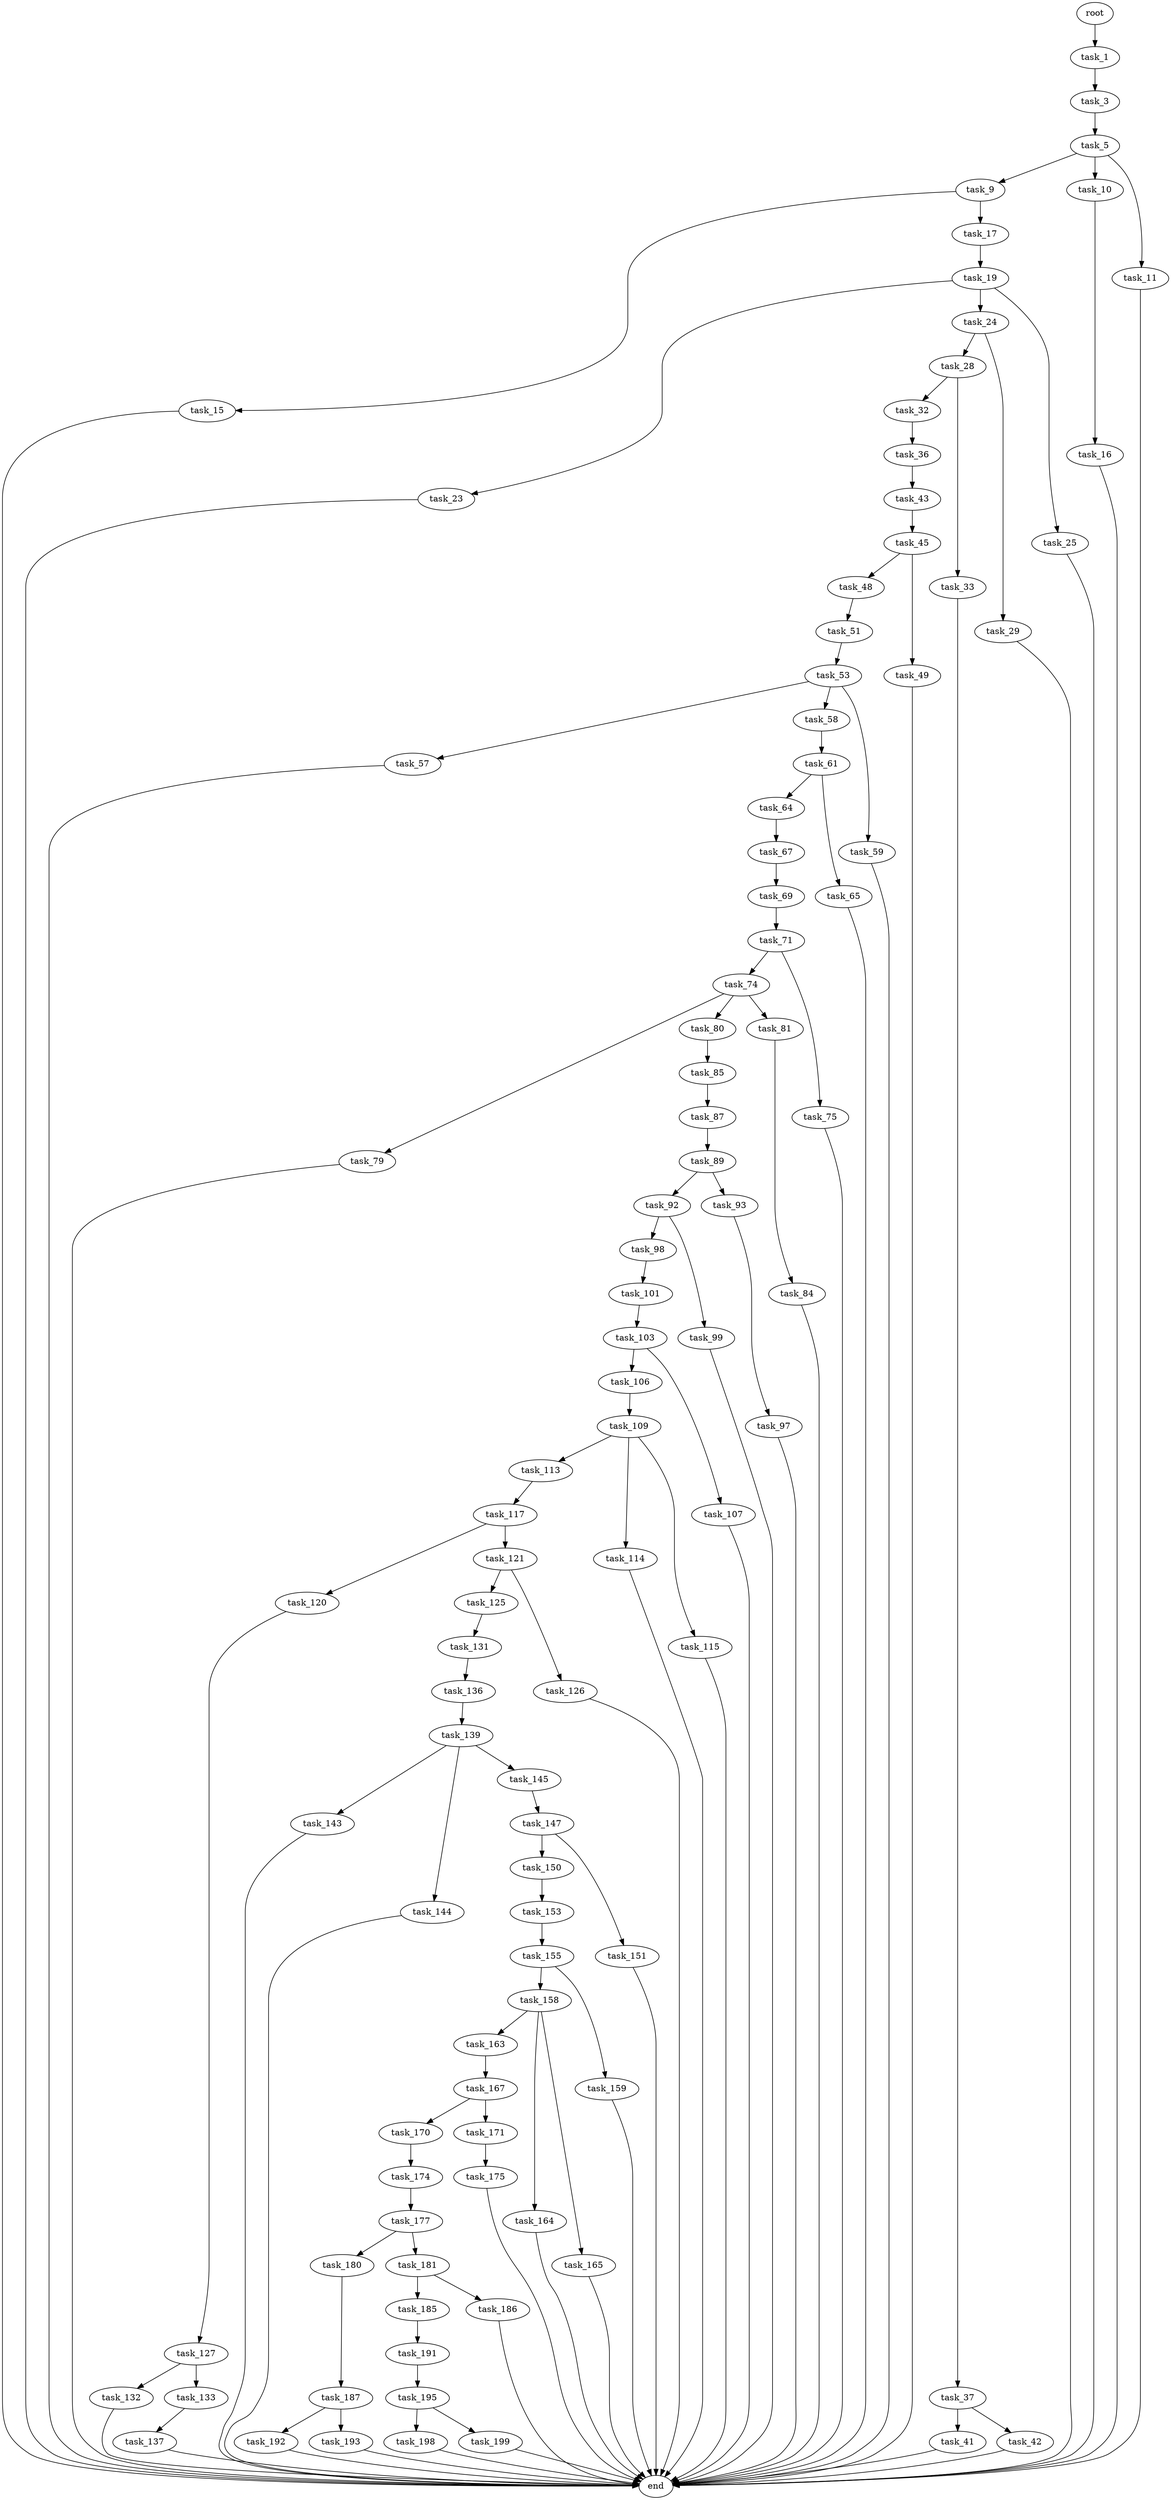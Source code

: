 digraph G {
  root [size="0.000000"];
  task_1 [size="99056606568.000000"];
  task_3 [size="33213916796.000000"];
  task_5 [size="8589934592.000000"];
  task_9 [size="549755813888.000000"];
  task_10 [size="11395382786.000000"];
  task_11 [size="178659629616.000000"];
  task_15 [size="3901052314.000000"];
  task_17 [size="46348680006.000000"];
  task_16 [size="285706365007.000000"];
  end [size="0.000000"];
  task_19 [size="3216857878.000000"];
  task_23 [size="8589934592.000000"];
  task_24 [size="549755813888.000000"];
  task_25 [size="68719476736.000000"];
  task_28 [size="134217728000.000000"];
  task_29 [size="8589934592.000000"];
  task_32 [size="8557817747.000000"];
  task_33 [size="1162721078.000000"];
  task_36 [size="265503863771.000000"];
  task_37 [size="68719476736.000000"];
  task_43 [size="5250642875.000000"];
  task_41 [size="549755813888.000000"];
  task_42 [size="8589934592.000000"];
  task_45 [size="3576018362.000000"];
  task_48 [size="326344317979.000000"];
  task_49 [size="782757789696.000000"];
  task_51 [size="68719476736.000000"];
  task_53 [size="68719476736.000000"];
  task_57 [size="439958046056.000000"];
  task_58 [size="28991029248.000000"];
  task_59 [size="10509976936.000000"];
  task_61 [size="343309879260.000000"];
  task_64 [size="368293445632.000000"];
  task_65 [size="231928233984.000000"];
  task_67 [size="8589934592.000000"];
  task_69 [size="17751791662.000000"];
  task_71 [size="70958989855.000000"];
  task_74 [size="8275121997.000000"];
  task_75 [size="368293445632.000000"];
  task_79 [size="68719476736.000000"];
  task_80 [size="28991029248.000000"];
  task_81 [size="605726416180.000000"];
  task_85 [size="451147676277.000000"];
  task_84 [size="1073741824000.000000"];
  task_87 [size="134217728000.000000"];
  task_89 [size="198122629900.000000"];
  task_92 [size="134217728000.000000"];
  task_93 [size="4332036548.000000"];
  task_98 [size="8853249363.000000"];
  task_99 [size="29695929819.000000"];
  task_97 [size="1219370167.000000"];
  task_101 [size="20701155724.000000"];
  task_103 [size="30746267826.000000"];
  task_106 [size="782757789696.000000"];
  task_107 [size="68719476736.000000"];
  task_109 [size="134217728000.000000"];
  task_113 [size="13303828623.000000"];
  task_114 [size="19896390091.000000"];
  task_115 [size="28991029248.000000"];
  task_117 [size="3667707416.000000"];
  task_120 [size="8589934592.000000"];
  task_121 [size="21702033512.000000"];
  task_127 [size="1420954265152.000000"];
  task_125 [size="8589934592.000000"];
  task_126 [size="8125621754.000000"];
  task_131 [size="8589934592.000000"];
  task_132 [size="388544588172.000000"];
  task_133 [size="1851201110.000000"];
  task_136 [size="75568874593.000000"];
  task_137 [size="18580651648.000000"];
  task_139 [size="38442499062.000000"];
  task_143 [size="6146522859.000000"];
  task_144 [size="1044758871345.000000"];
  task_145 [size="4812536348.000000"];
  task_147 [size="857589495174.000000"];
  task_150 [size="666987784476.000000"];
  task_151 [size="293639844611.000000"];
  task_153 [size="1067303394101.000000"];
  task_155 [size="549755813888.000000"];
  task_158 [size="1073741824000.000000"];
  task_159 [size="1530329324.000000"];
  task_163 [size="68719476736.000000"];
  task_164 [size="473880159199.000000"];
  task_165 [size="108219703048.000000"];
  task_167 [size="1073741824000.000000"];
  task_170 [size="19457752302.000000"];
  task_171 [size="15369787041.000000"];
  task_174 [size="134217728000.000000"];
  task_175 [size="16420788777.000000"];
  task_177 [size="28991029248.000000"];
  task_180 [size="68719476736.000000"];
  task_181 [size="28743686136.000000"];
  task_187 [size="4327213734.000000"];
  task_185 [size="41652825083.000000"];
  task_186 [size="731976498812.000000"];
  task_191 [size="267220142718.000000"];
  task_192 [size="125341769808.000000"];
  task_193 [size="1079588267271.000000"];
  task_195 [size="1073741824000.000000"];
  task_198 [size="707377957572.000000"];
  task_199 [size="4466107406.000000"];

  root -> task_1 [size="1.000000"];
  task_1 -> task_3 [size="134217728.000000"];
  task_3 -> task_5 [size="536870912.000000"];
  task_5 -> task_9 [size="33554432.000000"];
  task_5 -> task_10 [size="33554432.000000"];
  task_5 -> task_11 [size="33554432.000000"];
  task_9 -> task_15 [size="536870912.000000"];
  task_9 -> task_17 [size="536870912.000000"];
  task_10 -> task_16 [size="536870912.000000"];
  task_11 -> end [size="1.000000"];
  task_15 -> end [size="1.000000"];
  task_17 -> task_19 [size="838860800.000000"];
  task_16 -> end [size="1.000000"];
  task_19 -> task_23 [size="301989888.000000"];
  task_19 -> task_24 [size="301989888.000000"];
  task_19 -> task_25 [size="301989888.000000"];
  task_23 -> end [size="1.000000"];
  task_24 -> task_28 [size="536870912.000000"];
  task_24 -> task_29 [size="536870912.000000"];
  task_25 -> end [size="1.000000"];
  task_28 -> task_32 [size="209715200.000000"];
  task_28 -> task_33 [size="209715200.000000"];
  task_29 -> end [size="1.000000"];
  task_32 -> task_36 [size="209715200.000000"];
  task_33 -> task_37 [size="75497472.000000"];
  task_36 -> task_43 [size="411041792.000000"];
  task_37 -> task_41 [size="134217728.000000"];
  task_37 -> task_42 [size="134217728.000000"];
  task_43 -> task_45 [size="209715200.000000"];
  task_41 -> end [size="1.000000"];
  task_42 -> end [size="1.000000"];
  task_45 -> task_48 [size="411041792.000000"];
  task_45 -> task_49 [size="411041792.000000"];
  task_48 -> task_51 [size="411041792.000000"];
  task_49 -> end [size="1.000000"];
  task_51 -> task_53 [size="134217728.000000"];
  task_53 -> task_57 [size="134217728.000000"];
  task_53 -> task_58 [size="134217728.000000"];
  task_53 -> task_59 [size="134217728.000000"];
  task_57 -> end [size="1.000000"];
  task_58 -> task_61 [size="75497472.000000"];
  task_59 -> end [size="1.000000"];
  task_61 -> task_64 [size="301989888.000000"];
  task_61 -> task_65 [size="301989888.000000"];
  task_64 -> task_67 [size="411041792.000000"];
  task_65 -> end [size="1.000000"];
  task_67 -> task_69 [size="33554432.000000"];
  task_69 -> task_71 [size="75497472.000000"];
  task_71 -> task_74 [size="75497472.000000"];
  task_71 -> task_75 [size="75497472.000000"];
  task_74 -> task_79 [size="838860800.000000"];
  task_74 -> task_80 [size="838860800.000000"];
  task_74 -> task_81 [size="838860800.000000"];
  task_75 -> end [size="1.000000"];
  task_79 -> end [size="1.000000"];
  task_80 -> task_85 [size="75497472.000000"];
  task_81 -> task_84 [size="838860800.000000"];
  task_85 -> task_87 [size="301989888.000000"];
  task_84 -> end [size="1.000000"];
  task_87 -> task_89 [size="209715200.000000"];
  task_89 -> task_92 [size="536870912.000000"];
  task_89 -> task_93 [size="536870912.000000"];
  task_92 -> task_98 [size="209715200.000000"];
  task_92 -> task_99 [size="209715200.000000"];
  task_93 -> task_97 [size="75497472.000000"];
  task_98 -> task_101 [size="301989888.000000"];
  task_99 -> end [size="1.000000"];
  task_97 -> end [size="1.000000"];
  task_101 -> task_103 [size="679477248.000000"];
  task_103 -> task_106 [size="679477248.000000"];
  task_103 -> task_107 [size="679477248.000000"];
  task_106 -> task_109 [size="679477248.000000"];
  task_107 -> end [size="1.000000"];
  task_109 -> task_113 [size="209715200.000000"];
  task_109 -> task_114 [size="209715200.000000"];
  task_109 -> task_115 [size="209715200.000000"];
  task_113 -> task_117 [size="301989888.000000"];
  task_114 -> end [size="1.000000"];
  task_115 -> end [size="1.000000"];
  task_117 -> task_120 [size="301989888.000000"];
  task_117 -> task_121 [size="301989888.000000"];
  task_120 -> task_127 [size="33554432.000000"];
  task_121 -> task_125 [size="411041792.000000"];
  task_121 -> task_126 [size="411041792.000000"];
  task_127 -> task_132 [size="838860800.000000"];
  task_127 -> task_133 [size="838860800.000000"];
  task_125 -> task_131 [size="33554432.000000"];
  task_126 -> end [size="1.000000"];
  task_131 -> task_136 [size="33554432.000000"];
  task_132 -> end [size="1.000000"];
  task_133 -> task_137 [size="75497472.000000"];
  task_136 -> task_139 [size="75497472.000000"];
  task_137 -> end [size="1.000000"];
  task_139 -> task_143 [size="33554432.000000"];
  task_139 -> task_144 [size="33554432.000000"];
  task_139 -> task_145 [size="33554432.000000"];
  task_143 -> end [size="1.000000"];
  task_144 -> end [size="1.000000"];
  task_145 -> task_147 [size="536870912.000000"];
  task_147 -> task_150 [size="679477248.000000"];
  task_147 -> task_151 [size="679477248.000000"];
  task_150 -> task_153 [size="536870912.000000"];
  task_151 -> end [size="1.000000"];
  task_153 -> task_155 [size="679477248.000000"];
  task_155 -> task_158 [size="536870912.000000"];
  task_155 -> task_159 [size="536870912.000000"];
  task_158 -> task_163 [size="838860800.000000"];
  task_158 -> task_164 [size="838860800.000000"];
  task_158 -> task_165 [size="838860800.000000"];
  task_159 -> end [size="1.000000"];
  task_163 -> task_167 [size="134217728.000000"];
  task_164 -> end [size="1.000000"];
  task_165 -> end [size="1.000000"];
  task_167 -> task_170 [size="838860800.000000"];
  task_167 -> task_171 [size="838860800.000000"];
  task_170 -> task_174 [size="411041792.000000"];
  task_171 -> task_175 [size="301989888.000000"];
  task_174 -> task_177 [size="209715200.000000"];
  task_175 -> end [size="1.000000"];
  task_177 -> task_180 [size="75497472.000000"];
  task_177 -> task_181 [size="75497472.000000"];
  task_180 -> task_187 [size="134217728.000000"];
  task_181 -> task_185 [size="536870912.000000"];
  task_181 -> task_186 [size="536870912.000000"];
  task_187 -> task_192 [size="301989888.000000"];
  task_187 -> task_193 [size="301989888.000000"];
  task_185 -> task_191 [size="679477248.000000"];
  task_186 -> end [size="1.000000"];
  task_191 -> task_195 [size="411041792.000000"];
  task_192 -> end [size="1.000000"];
  task_193 -> end [size="1.000000"];
  task_195 -> task_198 [size="838860800.000000"];
  task_195 -> task_199 [size="838860800.000000"];
  task_198 -> end [size="1.000000"];
  task_199 -> end [size="1.000000"];
}
